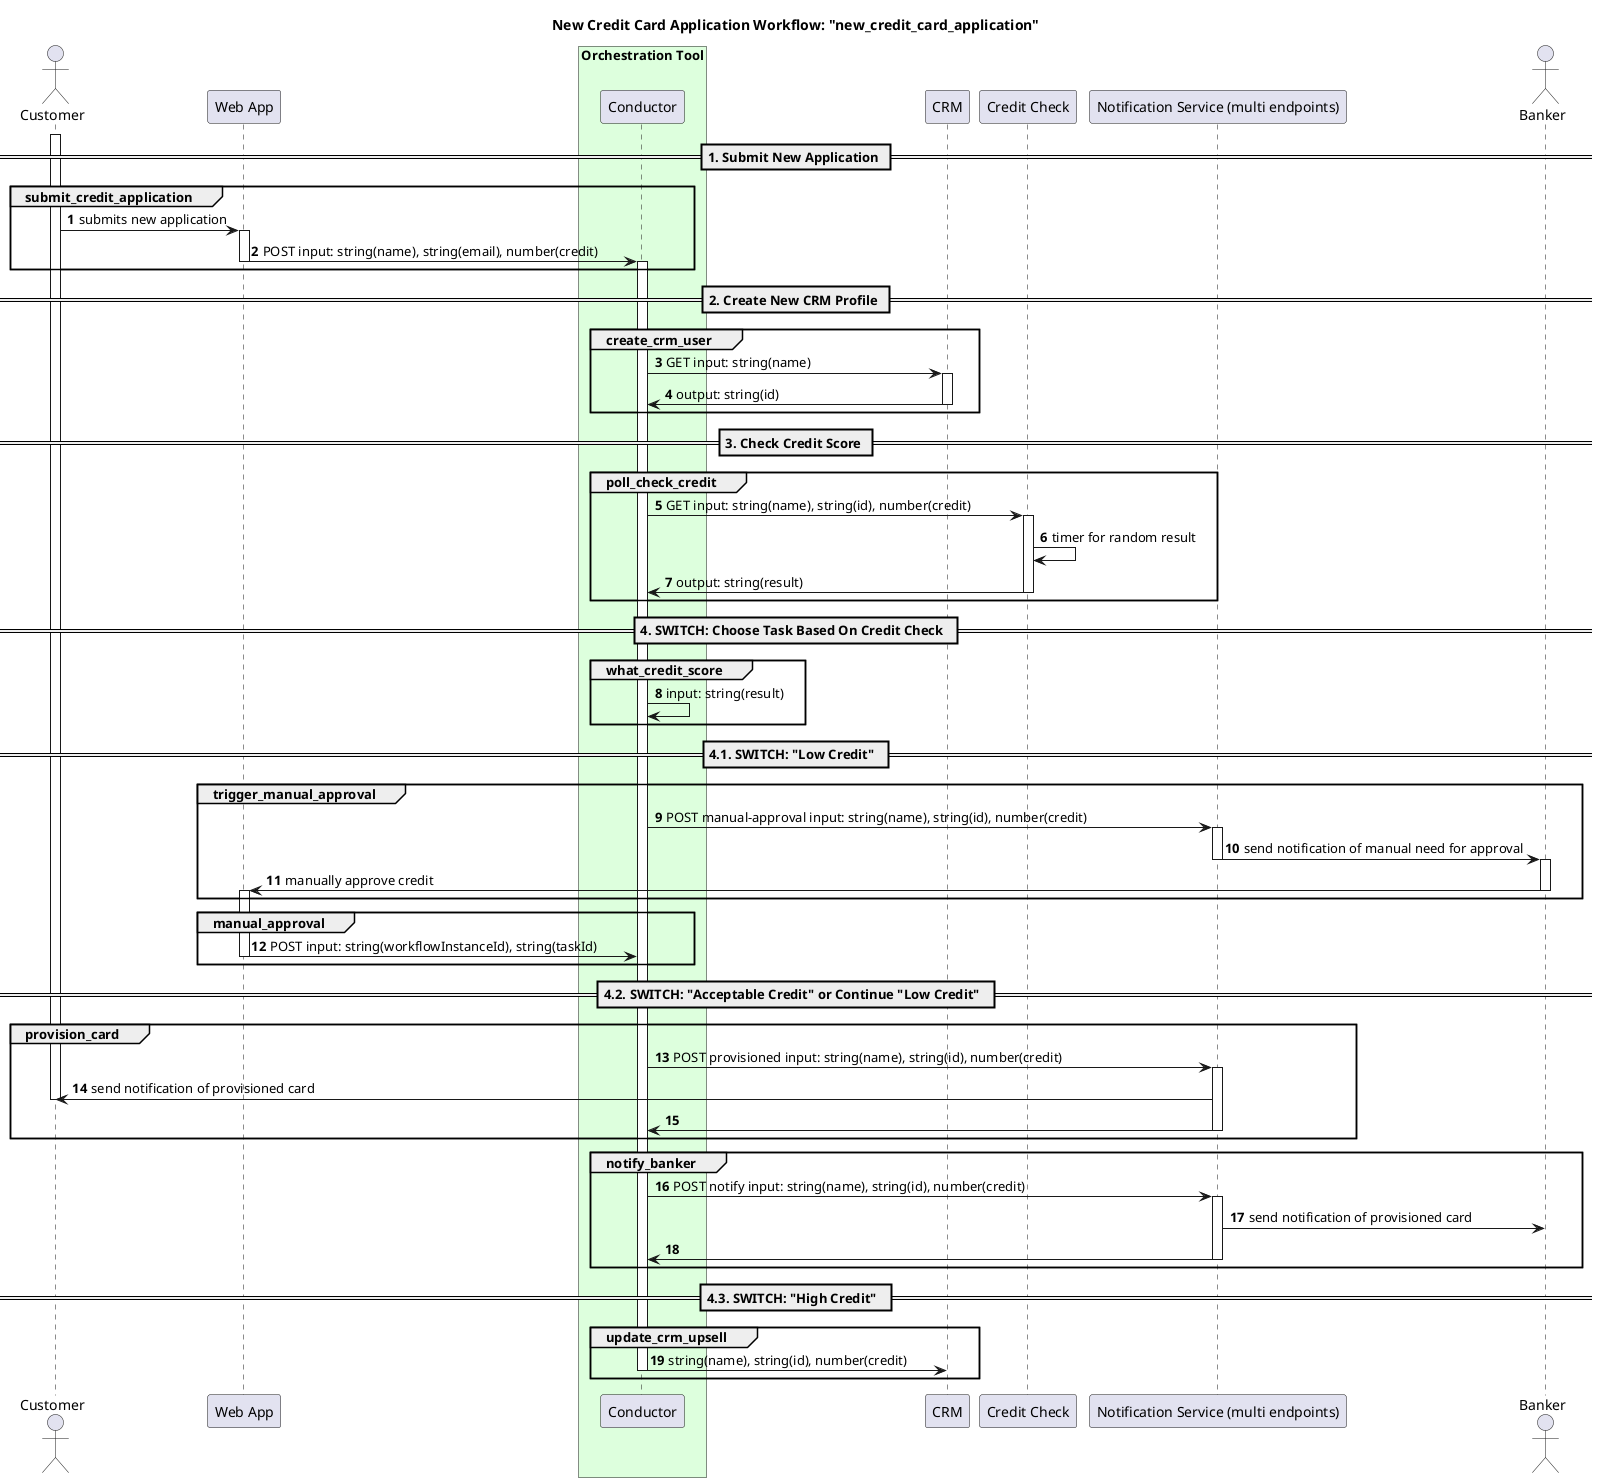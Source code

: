 @startuml credit-card-workflow
title New Credit Card Application Workflow: "new_credit_card_application"

autonumber

actor Customer

participant "Web App" as App

box "Orchestration Tool" #DDFFDD
  participant Conductor
end box

participant CRM

participant "Credit Check" as Checker

participant "Notification Service (multi endpoints)" as Notifier

actor Banker

== 1. Submit New Application ==
autonumber
activate Customer
group submit_credit_application
Customer -> App: submits new application
activate App
App -> Conductor: POST input: string(name), string(email), number(credit)
deactivate App
activate Conductor
end

== 2. Create New CRM Profile ==
activate Conductor
group create_crm_user
Conductor -> CRM: GET input: string(name)
activate CRM
CRM -> Conductor: output: string(id)
deactivate CRM
end

== 3. Check Credit Score ==
group poll_check_credit
Conductor -> Checker: GET input: string(name), string(id), number(credit)
activate Checker
Checker -> Checker: timer for random result
Checker -> Conductor: output: string(result)
deactivate Checker
end

== 4. SWITCH: Choose Task Based On Credit Check  ==
group what_credit_score
Conductor -> Conductor: input: string(result)
end

== 4.1. SWITCH: "Low Credit"  ==
group trigger_manual_approval
Conductor -> Notifier: POST manual-approval input: string(name), string(id), number(credit)
activate Notifier
Notifier -> Banker: send notification of manual need for approval
deactivate Notifier
activate Banker
Banker -> App: manually approve credit
deactivate Banker
activate App
end

group manual_approval
App -> Conductor: POST input: string(workflowInstanceId), string(taskId)
deactivate App
end

== 4.2. SWITCH: "Acceptable Credit" or Continue "Low Credit"  ==

group provision_card
Conductor -> Notifier: POST provisioned input: string(name), string(id), number(credit)
activate Notifier
Notifier -> Customer: send notification of provisioned card
deactivate Customer
Notifier -> Conductor
deactivate Notifier
end

group notify_banker
Conductor -> Notifier: POST notify input: string(name), string(id), number(credit)
activate Notifier
Notifier -> Banker: send notification of provisioned card
Notifier -> Conductor
deactivate Notifier
end

== 4.3. SWITCH: "High Credit"  ==

group update_crm_upsell
Conductor -> CRM: string(name), string(id), number(credit)
deactivate Conductor
end
